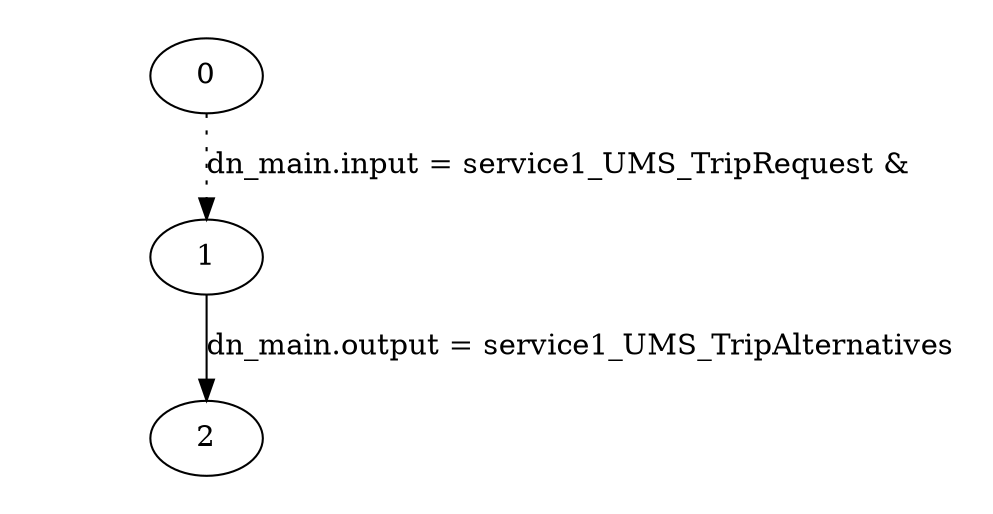 digraph plan_fsm {
ratio="1.3";
margin="0.2";
size="8.0,11.4";
"0" -> "1" [style=dotted label="dn_main.input = service1_UMS_TripRequest &\n"]
"1" -> "2" [label="dn_main.output = service1_UMS_TripAlternatives"]
}

